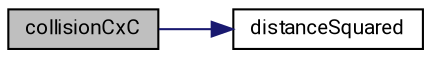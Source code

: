 digraph "collisionCxC"
{
 // LATEX_PDF_SIZE
  edge [fontname="Roboto",fontsize="10",labelfontname="Roboto",labelfontsize="10"];
  node [fontname="Roboto",fontsize="10",shape=record];
  rankdir="LR";
  Node4 [label="collisionCxC",height=0.2,width=0.4,color="black", fillcolor="grey75", style="filled", fontcolor="black",tooltip=" "];
  Node4 -> Node5 [color="midnightblue",fontsize="10",style="solid",fontname="Roboto"];
  Node5 [label="distanceSquared",height=0.2,width=0.4,color="black", fillcolor="white", style="filled",URL="$SDL__collision_8c.html#acdda9762ac75a85a9b6c104fc0b81f92",tooltip=" "];
}

